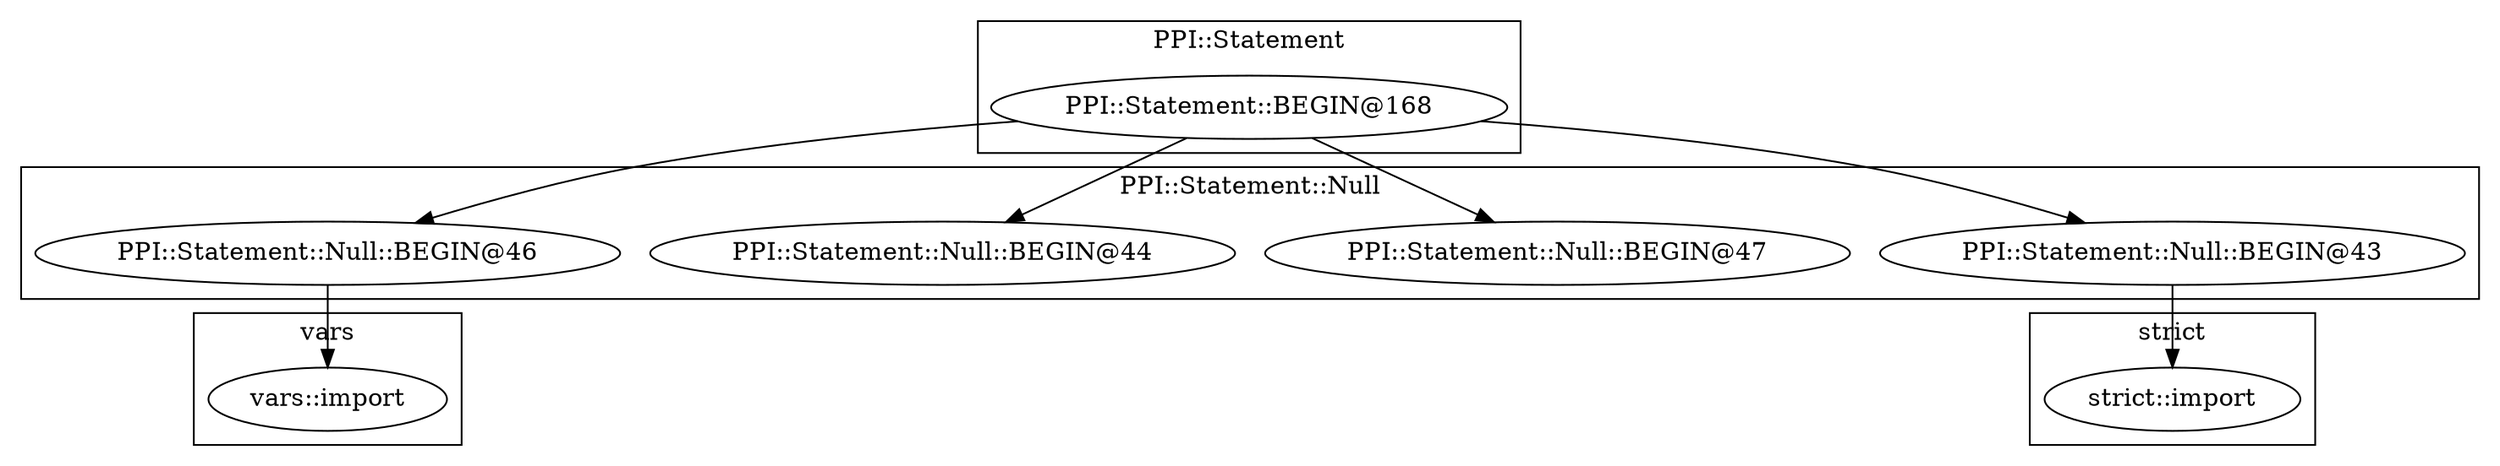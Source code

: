 digraph {
graph [overlap=false]
subgraph cluster_PPI_Statement_Null {
	label="PPI::Statement::Null";
	"PPI::Statement::Null::BEGIN@46";
	"PPI::Statement::Null::BEGIN@47";
	"PPI::Statement::Null::BEGIN@44";
	"PPI::Statement::Null::BEGIN@43";
}
subgraph cluster_PPI_Statement {
	label="PPI::Statement";
	"PPI::Statement::BEGIN@168";
}
subgraph cluster_vars {
	label="vars";
	"vars::import";
}
subgraph cluster_strict {
	label="strict";
	"strict::import";
}
"PPI::Statement::Null::BEGIN@43" -> "strict::import";
"PPI::Statement::BEGIN@168" -> "PPI::Statement::Null::BEGIN@44";
"PPI::Statement::BEGIN@168" -> "PPI::Statement::Null::BEGIN@46";
"PPI::Statement::Null::BEGIN@46" -> "vars::import";
"PPI::Statement::BEGIN@168" -> "PPI::Statement::Null::BEGIN@47";
"PPI::Statement::BEGIN@168" -> "PPI::Statement::Null::BEGIN@43";
}
